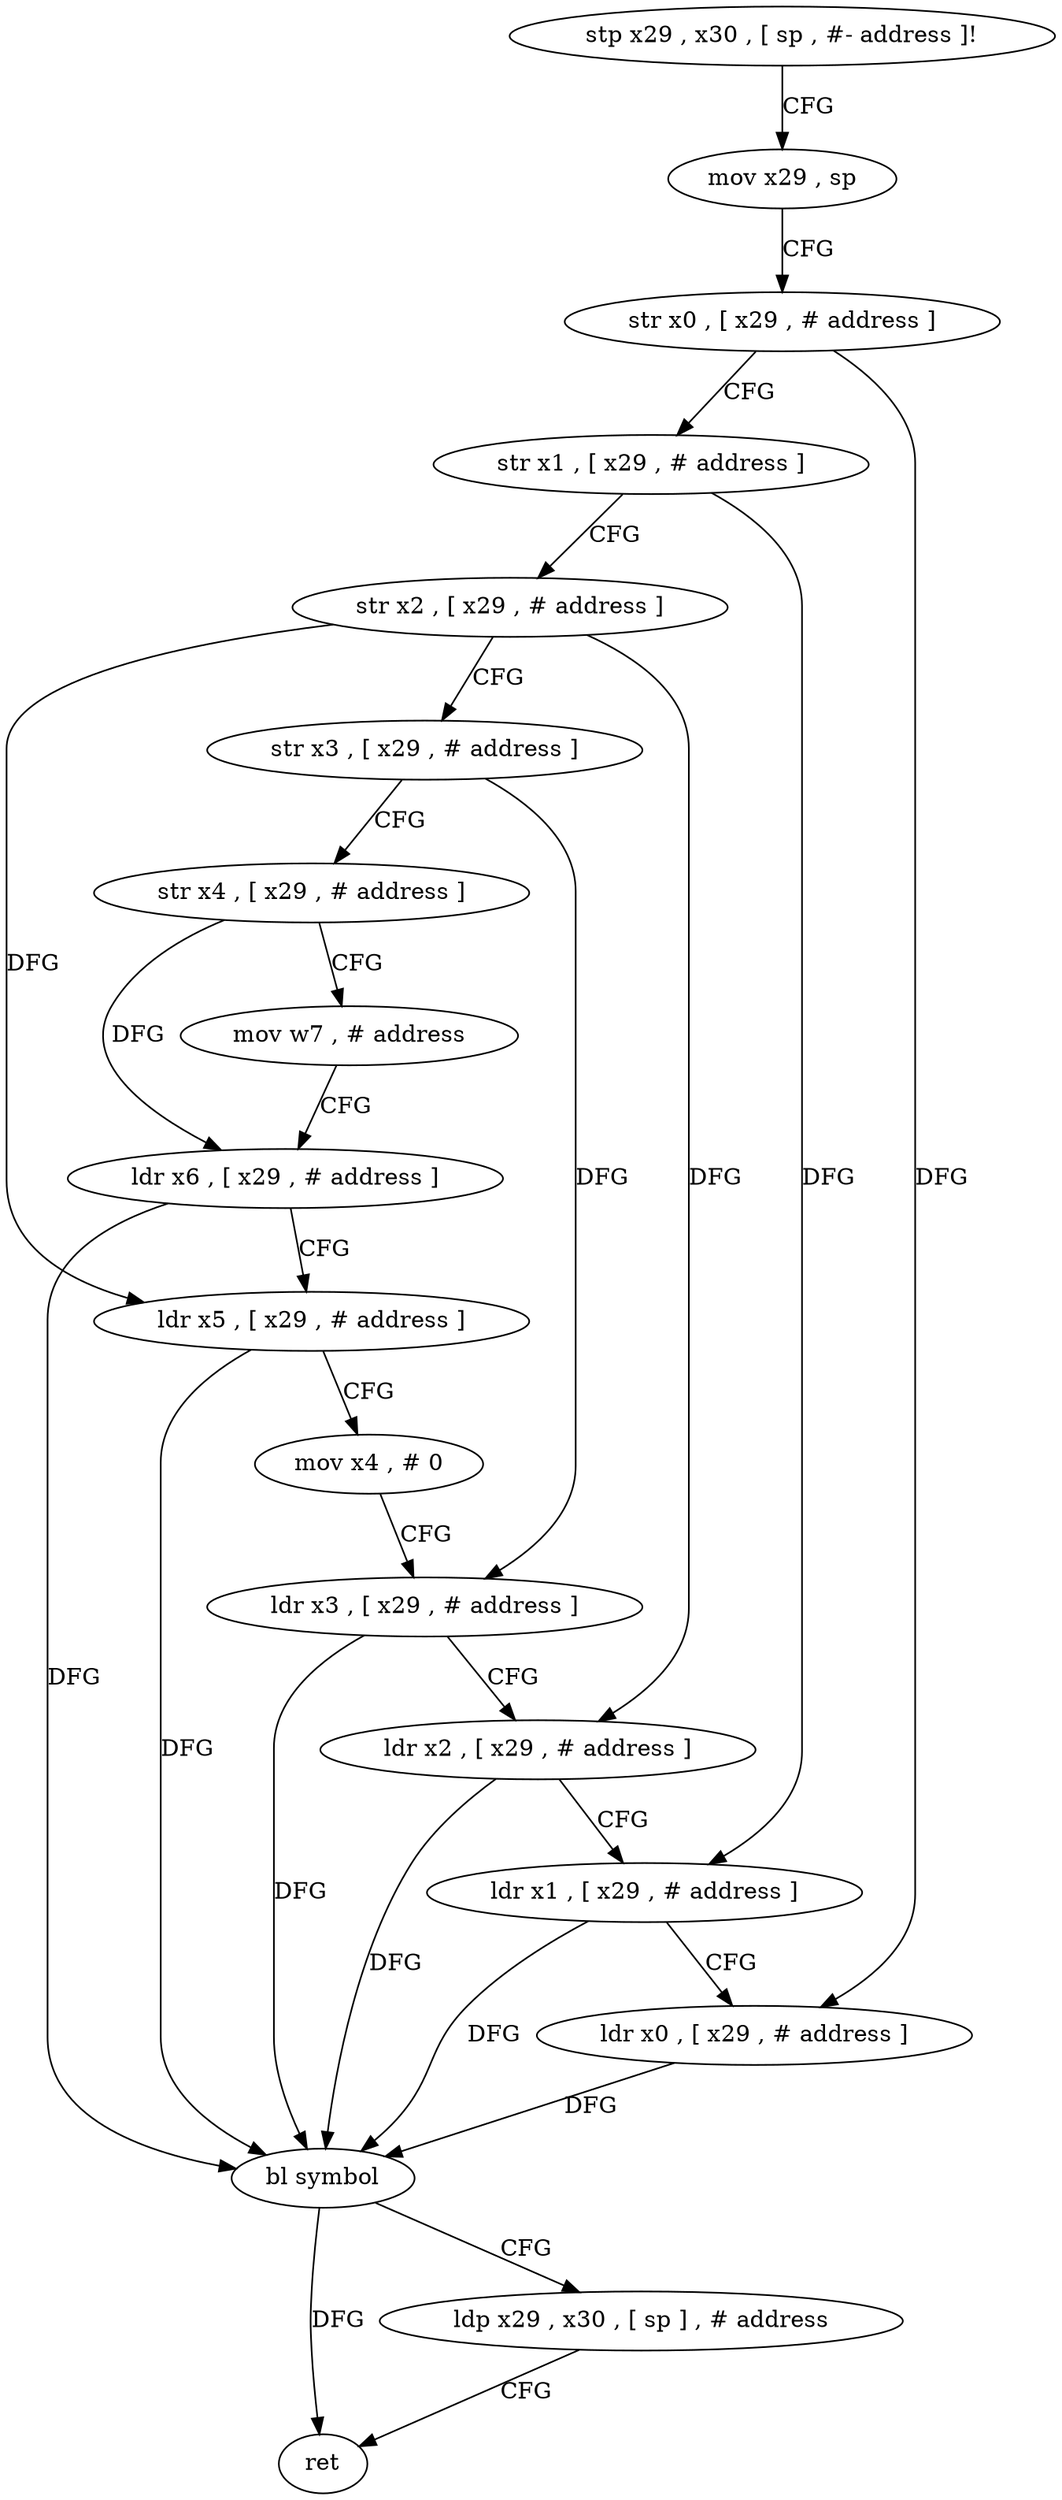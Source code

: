 digraph "func" {
"4438032" [label = "stp x29 , x30 , [ sp , #- address ]!" ]
"4438036" [label = "mov x29 , sp" ]
"4438040" [label = "str x0 , [ x29 , # address ]" ]
"4438044" [label = "str x1 , [ x29 , # address ]" ]
"4438048" [label = "str x2 , [ x29 , # address ]" ]
"4438052" [label = "str x3 , [ x29 , # address ]" ]
"4438056" [label = "str x4 , [ x29 , # address ]" ]
"4438060" [label = "mov w7 , # address" ]
"4438064" [label = "ldr x6 , [ x29 , # address ]" ]
"4438068" [label = "ldr x5 , [ x29 , # address ]" ]
"4438072" [label = "mov x4 , # 0" ]
"4438076" [label = "ldr x3 , [ x29 , # address ]" ]
"4438080" [label = "ldr x2 , [ x29 , # address ]" ]
"4438084" [label = "ldr x1 , [ x29 , # address ]" ]
"4438088" [label = "ldr x0 , [ x29 , # address ]" ]
"4438092" [label = "bl symbol" ]
"4438096" [label = "ldp x29 , x30 , [ sp ] , # address" ]
"4438100" [label = "ret" ]
"4438032" -> "4438036" [ label = "CFG" ]
"4438036" -> "4438040" [ label = "CFG" ]
"4438040" -> "4438044" [ label = "CFG" ]
"4438040" -> "4438088" [ label = "DFG" ]
"4438044" -> "4438048" [ label = "CFG" ]
"4438044" -> "4438084" [ label = "DFG" ]
"4438048" -> "4438052" [ label = "CFG" ]
"4438048" -> "4438068" [ label = "DFG" ]
"4438048" -> "4438080" [ label = "DFG" ]
"4438052" -> "4438056" [ label = "CFG" ]
"4438052" -> "4438076" [ label = "DFG" ]
"4438056" -> "4438060" [ label = "CFG" ]
"4438056" -> "4438064" [ label = "DFG" ]
"4438060" -> "4438064" [ label = "CFG" ]
"4438064" -> "4438068" [ label = "CFG" ]
"4438064" -> "4438092" [ label = "DFG" ]
"4438068" -> "4438072" [ label = "CFG" ]
"4438068" -> "4438092" [ label = "DFG" ]
"4438072" -> "4438076" [ label = "CFG" ]
"4438076" -> "4438080" [ label = "CFG" ]
"4438076" -> "4438092" [ label = "DFG" ]
"4438080" -> "4438084" [ label = "CFG" ]
"4438080" -> "4438092" [ label = "DFG" ]
"4438084" -> "4438088" [ label = "CFG" ]
"4438084" -> "4438092" [ label = "DFG" ]
"4438088" -> "4438092" [ label = "DFG" ]
"4438092" -> "4438096" [ label = "CFG" ]
"4438092" -> "4438100" [ label = "DFG" ]
"4438096" -> "4438100" [ label = "CFG" ]
}
